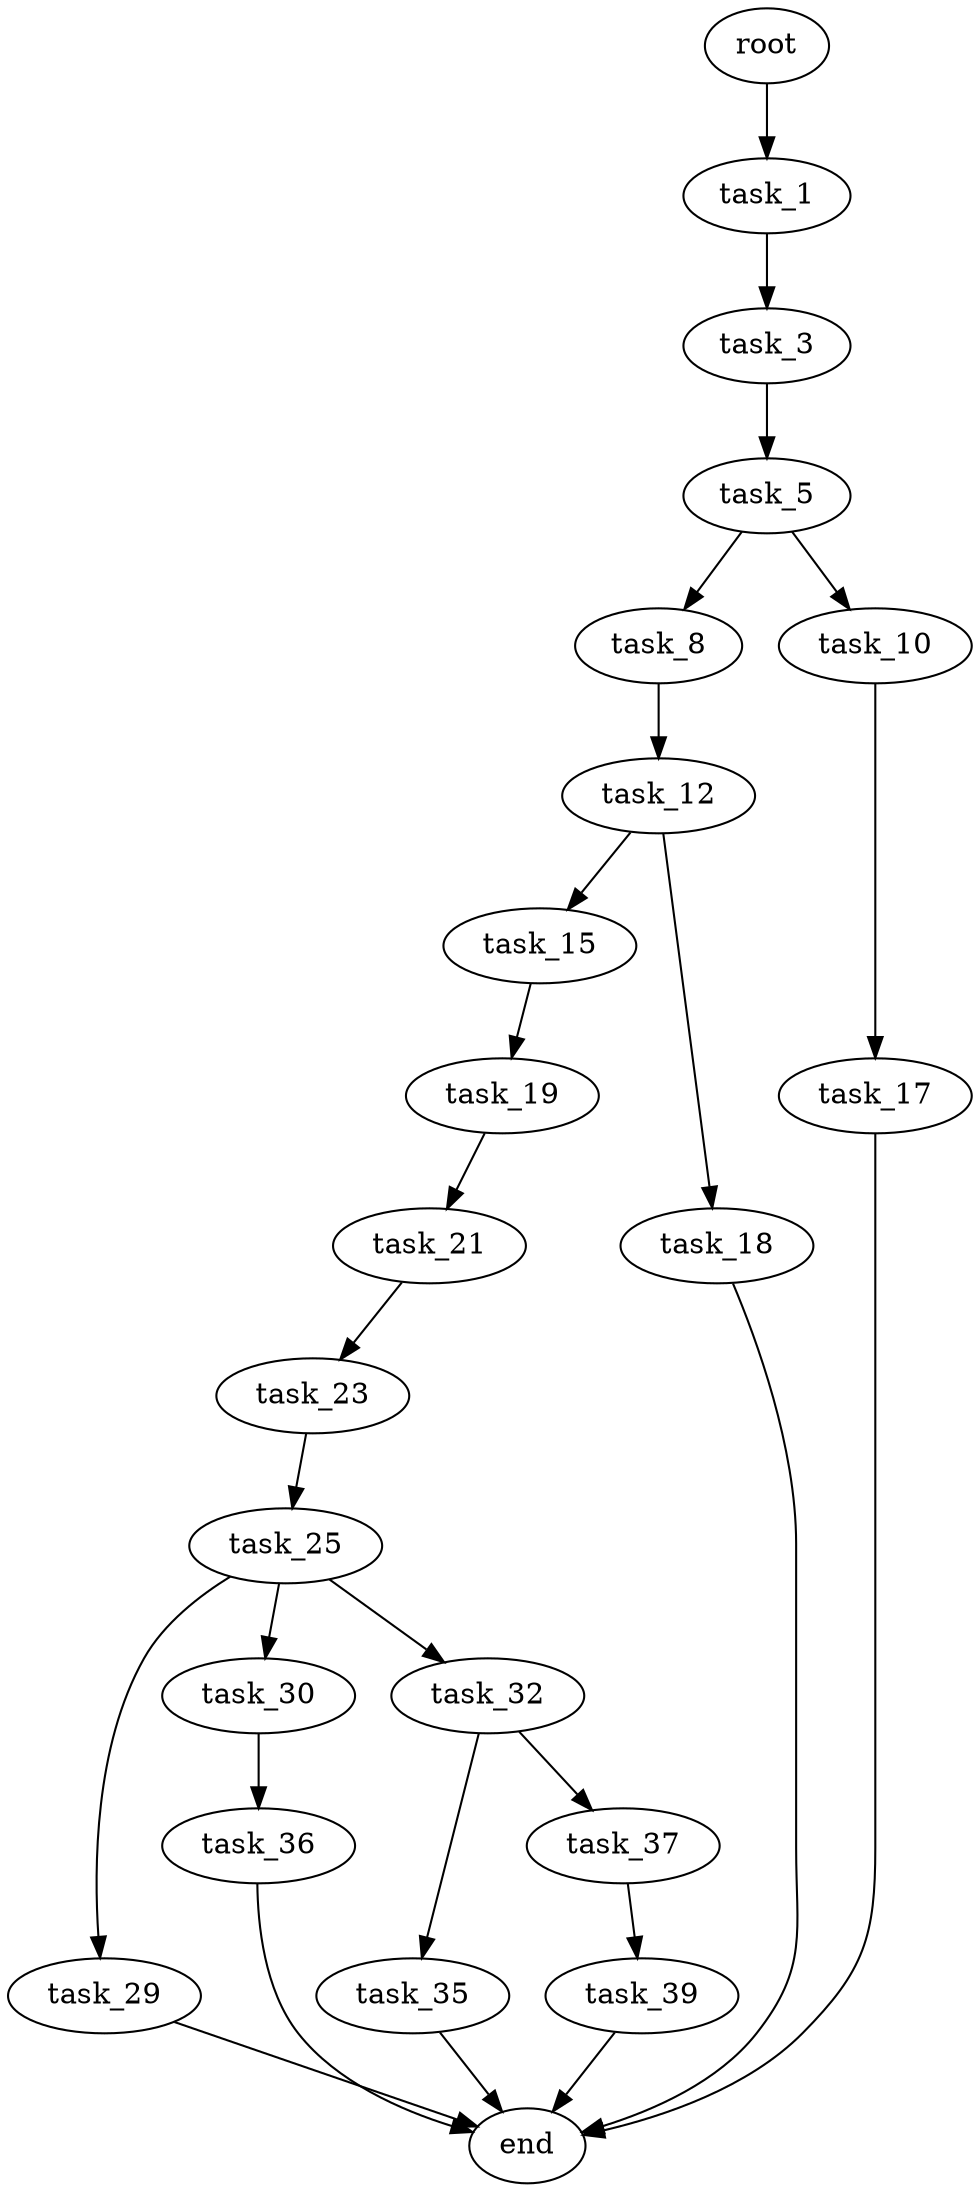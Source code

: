 digraph G {
  root [size="0.000000"];
  task_1 [size="162001287962.000000"];
  task_3 [size="549755813888.000000"];
  task_5 [size="1073741824000.000000"];
  task_8 [size="1569939594.000000"];
  task_10 [size="224816868596.000000"];
  task_12 [size="18696471215.000000"];
  task_15 [size="368293445632.000000"];
  task_17 [size="231928233984.000000"];
  task_18 [size="782757789696.000000"];
  task_19 [size="1790811476.000000"];
  task_21 [size="5593748725.000000"];
  task_23 [size="368293445632.000000"];
  task_25 [size="64636626855.000000"];
  task_29 [size="782757789696.000000"];
  task_30 [size="10889250436.000000"];
  task_32 [size="782757789696.000000"];
  task_35 [size="782757789696.000000"];
  task_36 [size="2015811208.000000"];
  task_37 [size="66630953676.000000"];
  task_39 [size="22654836459.000000"];
  end [size="0.000000"];

  root -> task_1 [size="1.000000"];
  task_1 -> task_3 [size="134217728.000000"];
  task_3 -> task_5 [size="536870912.000000"];
  task_5 -> task_8 [size="838860800.000000"];
  task_5 -> task_10 [size="838860800.000000"];
  task_8 -> task_12 [size="33554432.000000"];
  task_10 -> task_17 [size="536870912.000000"];
  task_12 -> task_15 [size="301989888.000000"];
  task_12 -> task_18 [size="301989888.000000"];
  task_15 -> task_19 [size="411041792.000000"];
  task_17 -> end [size="1.000000"];
  task_18 -> end [size="1.000000"];
  task_19 -> task_21 [size="209715200.000000"];
  task_21 -> task_23 [size="301989888.000000"];
  task_23 -> task_25 [size="411041792.000000"];
  task_25 -> task_29 [size="75497472.000000"];
  task_25 -> task_30 [size="75497472.000000"];
  task_25 -> task_32 [size="75497472.000000"];
  task_29 -> end [size="1.000000"];
  task_30 -> task_36 [size="301989888.000000"];
  task_32 -> task_35 [size="679477248.000000"];
  task_32 -> task_37 [size="679477248.000000"];
  task_35 -> end [size="1.000000"];
  task_36 -> end [size="1.000000"];
  task_37 -> task_39 [size="75497472.000000"];
  task_39 -> end [size="1.000000"];
}
